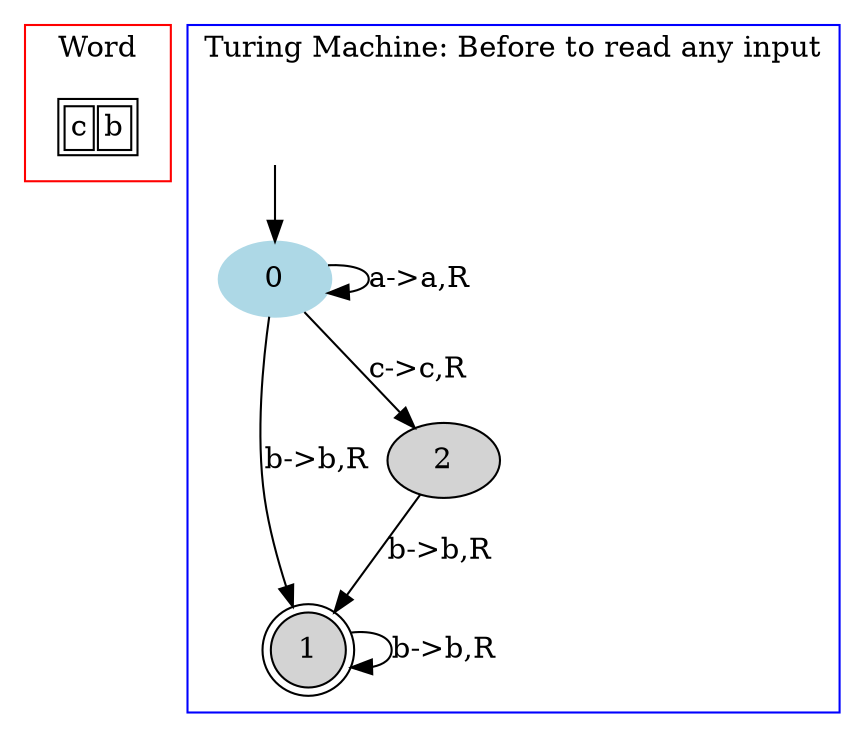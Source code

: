 digraph G {
	subgraph cluster_0 {
		node [shape=plaintext];

struct1 [label=<<TABLE>
<TR>
<TD><FONT>c</FONT></TD>
<TD><FONT>b</FONT></TD>
</TR>
</TABLE>>];
label = "Word";
color=red;
}
	subgraph cluster_1 {
		node [style=filled];
		label = "Turing Machine: Before to read any input"
		color=blue;

		0 [color="lightblue"];
		1 [shape="doublecircle"];
		2;
		0->0[label="a->a,R"];
		0->1[label="b->b,R"];
		0->2[label="c->c,R"];
		1->1[label="b->b,R"];
		2->1[label="b->b,R"];
x [color=white, label=""];		x->0	}

}